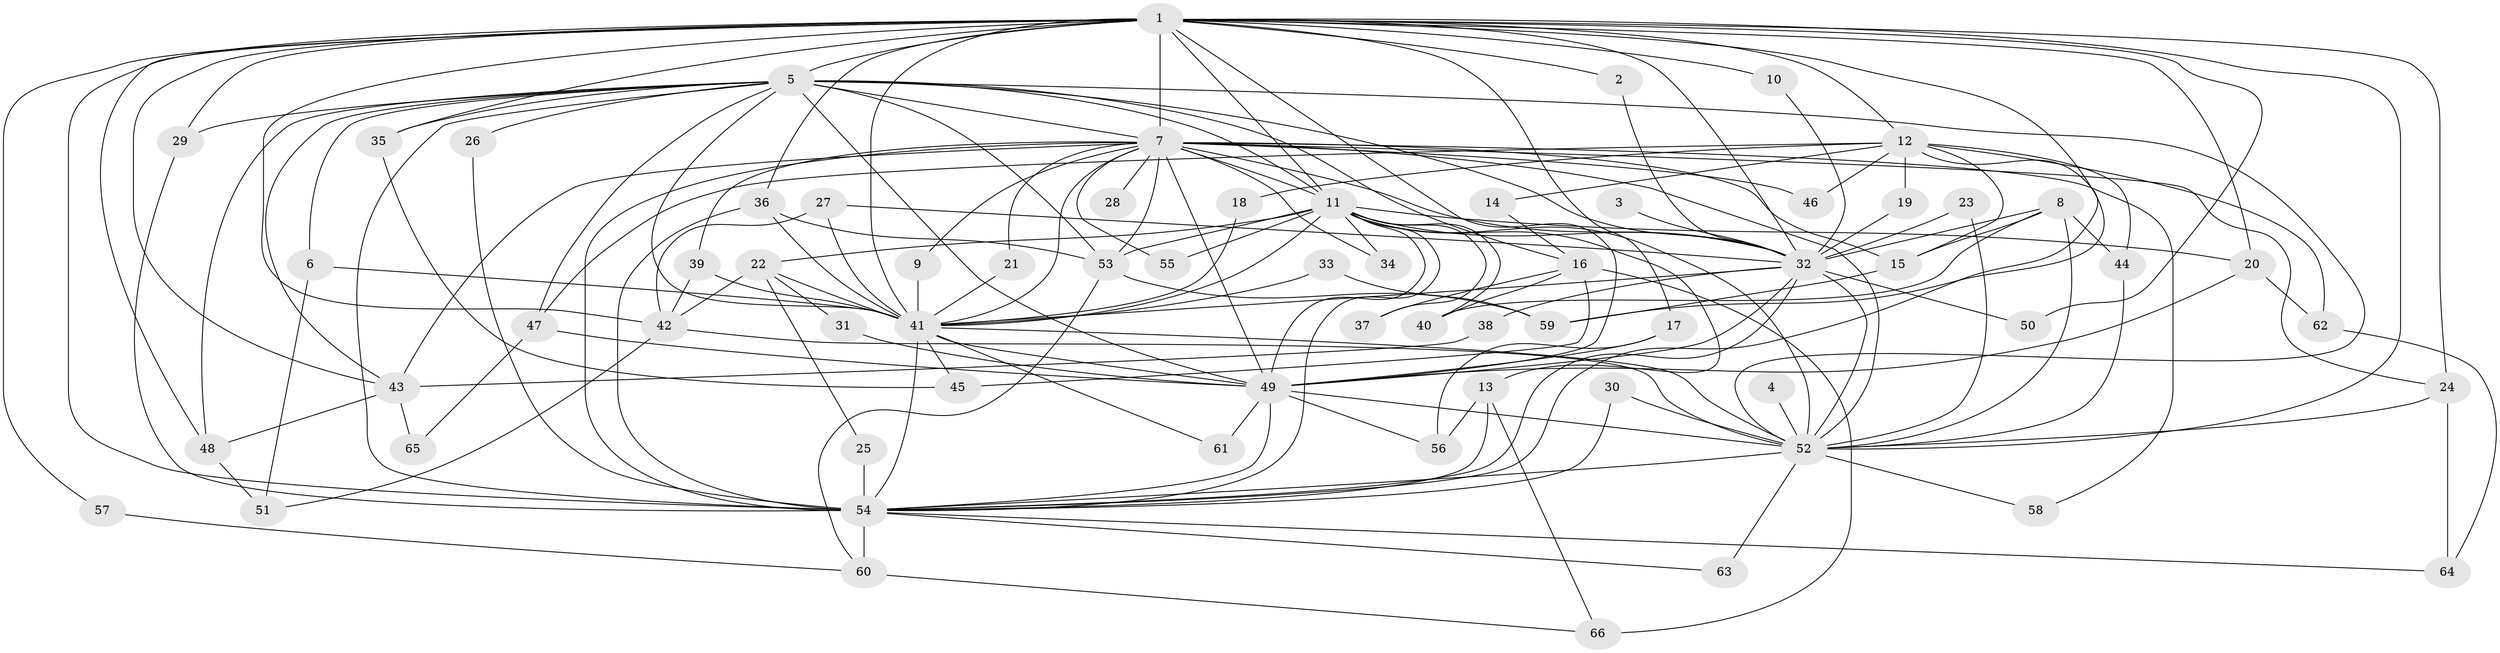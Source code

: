 // original degree distribution, {23: 0.009174311926605505, 21: 0.009174311926605505, 13: 0.009174311926605505, 27: 0.009174311926605505, 17: 0.009174311926605505, 22: 0.01834862385321101, 24: 0.009174311926605505, 25: 0.009174311926605505, 20: 0.009174311926605505, 8: 0.009174311926605505, 2: 0.5779816513761468, 3: 0.1743119266055046, 7: 0.009174311926605505, 4: 0.07339449541284404, 6: 0.01834862385321101, 10: 0.009174311926605505, 5: 0.03669724770642202}
// Generated by graph-tools (version 1.1) at 2025/36/03/04/25 23:36:29]
// undirected, 66 vertices, 167 edges
graph export_dot {
  node [color=gray90,style=filled];
  1;
  2;
  3;
  4;
  5;
  6;
  7;
  8;
  9;
  10;
  11;
  12;
  13;
  14;
  15;
  16;
  17;
  18;
  19;
  20;
  21;
  22;
  23;
  24;
  25;
  26;
  27;
  28;
  29;
  30;
  31;
  32;
  33;
  34;
  35;
  36;
  37;
  38;
  39;
  40;
  41;
  42;
  43;
  44;
  45;
  46;
  47;
  48;
  49;
  50;
  51;
  52;
  53;
  54;
  55;
  56;
  57;
  58;
  59;
  60;
  61;
  62;
  63;
  64;
  65;
  66;
  1 -- 2 [weight=1.0];
  1 -- 5 [weight=3.0];
  1 -- 7 [weight=2.0];
  1 -- 10 [weight=1.0];
  1 -- 11 [weight=2.0];
  1 -- 12 [weight=1.0];
  1 -- 17 [weight=1.0];
  1 -- 20 [weight=1.0];
  1 -- 24 [weight=1.0];
  1 -- 29 [weight=1.0];
  1 -- 32 [weight=2.0];
  1 -- 35 [weight=2.0];
  1 -- 36 [weight=1.0];
  1 -- 41 [weight=2.0];
  1 -- 42 [weight=2.0];
  1 -- 43 [weight=1.0];
  1 -- 48 [weight=1.0];
  1 -- 49 [weight=2.0];
  1 -- 50 [weight=1.0];
  1 -- 52 [weight=2.0];
  1 -- 54 [weight=4.0];
  1 -- 57 [weight=1.0];
  1 -- 59 [weight=3.0];
  2 -- 32 [weight=1.0];
  3 -- 32 [weight=1.0];
  4 -- 52 [weight=1.0];
  5 -- 6 [weight=1.0];
  5 -- 7 [weight=1.0];
  5 -- 11 [weight=2.0];
  5 -- 16 [weight=2.0];
  5 -- 26 [weight=1.0];
  5 -- 29 [weight=2.0];
  5 -- 32 [weight=1.0];
  5 -- 35 [weight=1.0];
  5 -- 41 [weight=2.0];
  5 -- 43 [weight=1.0];
  5 -- 47 [weight=1.0];
  5 -- 48 [weight=1.0];
  5 -- 49 [weight=1.0];
  5 -- 52 [weight=1.0];
  5 -- 53 [weight=1.0];
  5 -- 54 [weight=1.0];
  6 -- 41 [weight=1.0];
  6 -- 51 [weight=1.0];
  7 -- 9 [weight=1.0];
  7 -- 11 [weight=2.0];
  7 -- 15 [weight=1.0];
  7 -- 21 [weight=1.0];
  7 -- 24 [weight=1.0];
  7 -- 28 [weight=2.0];
  7 -- 32 [weight=1.0];
  7 -- 34 [weight=1.0];
  7 -- 39 [weight=1.0];
  7 -- 41 [weight=1.0];
  7 -- 43 [weight=1.0];
  7 -- 46 [weight=1.0];
  7 -- 49 [weight=1.0];
  7 -- 52 [weight=1.0];
  7 -- 53 [weight=1.0];
  7 -- 54 [weight=1.0];
  7 -- 55 [weight=1.0];
  7 -- 58 [weight=1.0];
  8 -- 15 [weight=1.0];
  8 -- 32 [weight=1.0];
  8 -- 40 [weight=1.0];
  8 -- 44 [weight=1.0];
  8 -- 52 [weight=1.0];
  9 -- 41 [weight=1.0];
  10 -- 32 [weight=1.0];
  11 -- 13 [weight=1.0];
  11 -- 20 [weight=1.0];
  11 -- 22 [weight=1.0];
  11 -- 32 [weight=3.0];
  11 -- 34 [weight=1.0];
  11 -- 37 [weight=1.0];
  11 -- 40 [weight=1.0];
  11 -- 41 [weight=1.0];
  11 -- 49 [weight=2.0];
  11 -- 52 [weight=2.0];
  11 -- 53 [weight=1.0];
  11 -- 54 [weight=1.0];
  11 -- 55 [weight=1.0];
  12 -- 14 [weight=1.0];
  12 -- 15 [weight=1.0];
  12 -- 18 [weight=1.0];
  12 -- 19 [weight=1.0];
  12 -- 44 [weight=1.0];
  12 -- 46 [weight=1.0];
  12 -- 47 [weight=1.0];
  12 -- 54 [weight=1.0];
  12 -- 62 [weight=1.0];
  13 -- 54 [weight=1.0];
  13 -- 56 [weight=1.0];
  13 -- 66 [weight=1.0];
  14 -- 16 [weight=1.0];
  15 -- 59 [weight=1.0];
  16 -- 37 [weight=1.0];
  16 -- 40 [weight=1.0];
  16 -- 45 [weight=1.0];
  16 -- 66 [weight=1.0];
  17 -- 49 [weight=1.0];
  17 -- 56 [weight=1.0];
  18 -- 41 [weight=1.0];
  19 -- 32 [weight=1.0];
  20 -- 49 [weight=1.0];
  20 -- 62 [weight=1.0];
  21 -- 41 [weight=1.0];
  22 -- 25 [weight=1.0];
  22 -- 31 [weight=1.0];
  22 -- 41 [weight=1.0];
  22 -- 42 [weight=1.0];
  23 -- 32 [weight=1.0];
  23 -- 52 [weight=1.0];
  24 -- 52 [weight=1.0];
  24 -- 64 [weight=1.0];
  25 -- 54 [weight=1.0];
  26 -- 54 [weight=1.0];
  27 -- 32 [weight=1.0];
  27 -- 41 [weight=1.0];
  27 -- 42 [weight=1.0];
  29 -- 54 [weight=1.0];
  30 -- 52 [weight=1.0];
  30 -- 54 [weight=1.0];
  31 -- 49 [weight=1.0];
  32 -- 38 [weight=1.0];
  32 -- 41 [weight=1.0];
  32 -- 49 [weight=1.0];
  32 -- 50 [weight=2.0];
  32 -- 52 [weight=1.0];
  32 -- 54 [weight=1.0];
  33 -- 41 [weight=1.0];
  33 -- 59 [weight=1.0];
  35 -- 45 [weight=1.0];
  36 -- 41 [weight=1.0];
  36 -- 53 [weight=1.0];
  36 -- 54 [weight=1.0];
  38 -- 43 [weight=1.0];
  39 -- 41 [weight=1.0];
  39 -- 42 [weight=1.0];
  41 -- 45 [weight=1.0];
  41 -- 49 [weight=1.0];
  41 -- 52 [weight=1.0];
  41 -- 54 [weight=1.0];
  41 -- 61 [weight=1.0];
  42 -- 51 [weight=1.0];
  42 -- 52 [weight=1.0];
  43 -- 48 [weight=1.0];
  43 -- 65 [weight=1.0];
  44 -- 52 [weight=1.0];
  47 -- 49 [weight=1.0];
  47 -- 65 [weight=1.0];
  48 -- 51 [weight=1.0];
  49 -- 52 [weight=1.0];
  49 -- 54 [weight=1.0];
  49 -- 56 [weight=1.0];
  49 -- 61 [weight=2.0];
  52 -- 54 [weight=1.0];
  52 -- 58 [weight=1.0];
  52 -- 63 [weight=1.0];
  53 -- 59 [weight=1.0];
  53 -- 60 [weight=1.0];
  54 -- 60 [weight=2.0];
  54 -- 63 [weight=1.0];
  54 -- 64 [weight=1.0];
  57 -- 60 [weight=1.0];
  60 -- 66 [weight=1.0];
  62 -- 64 [weight=1.0];
}
